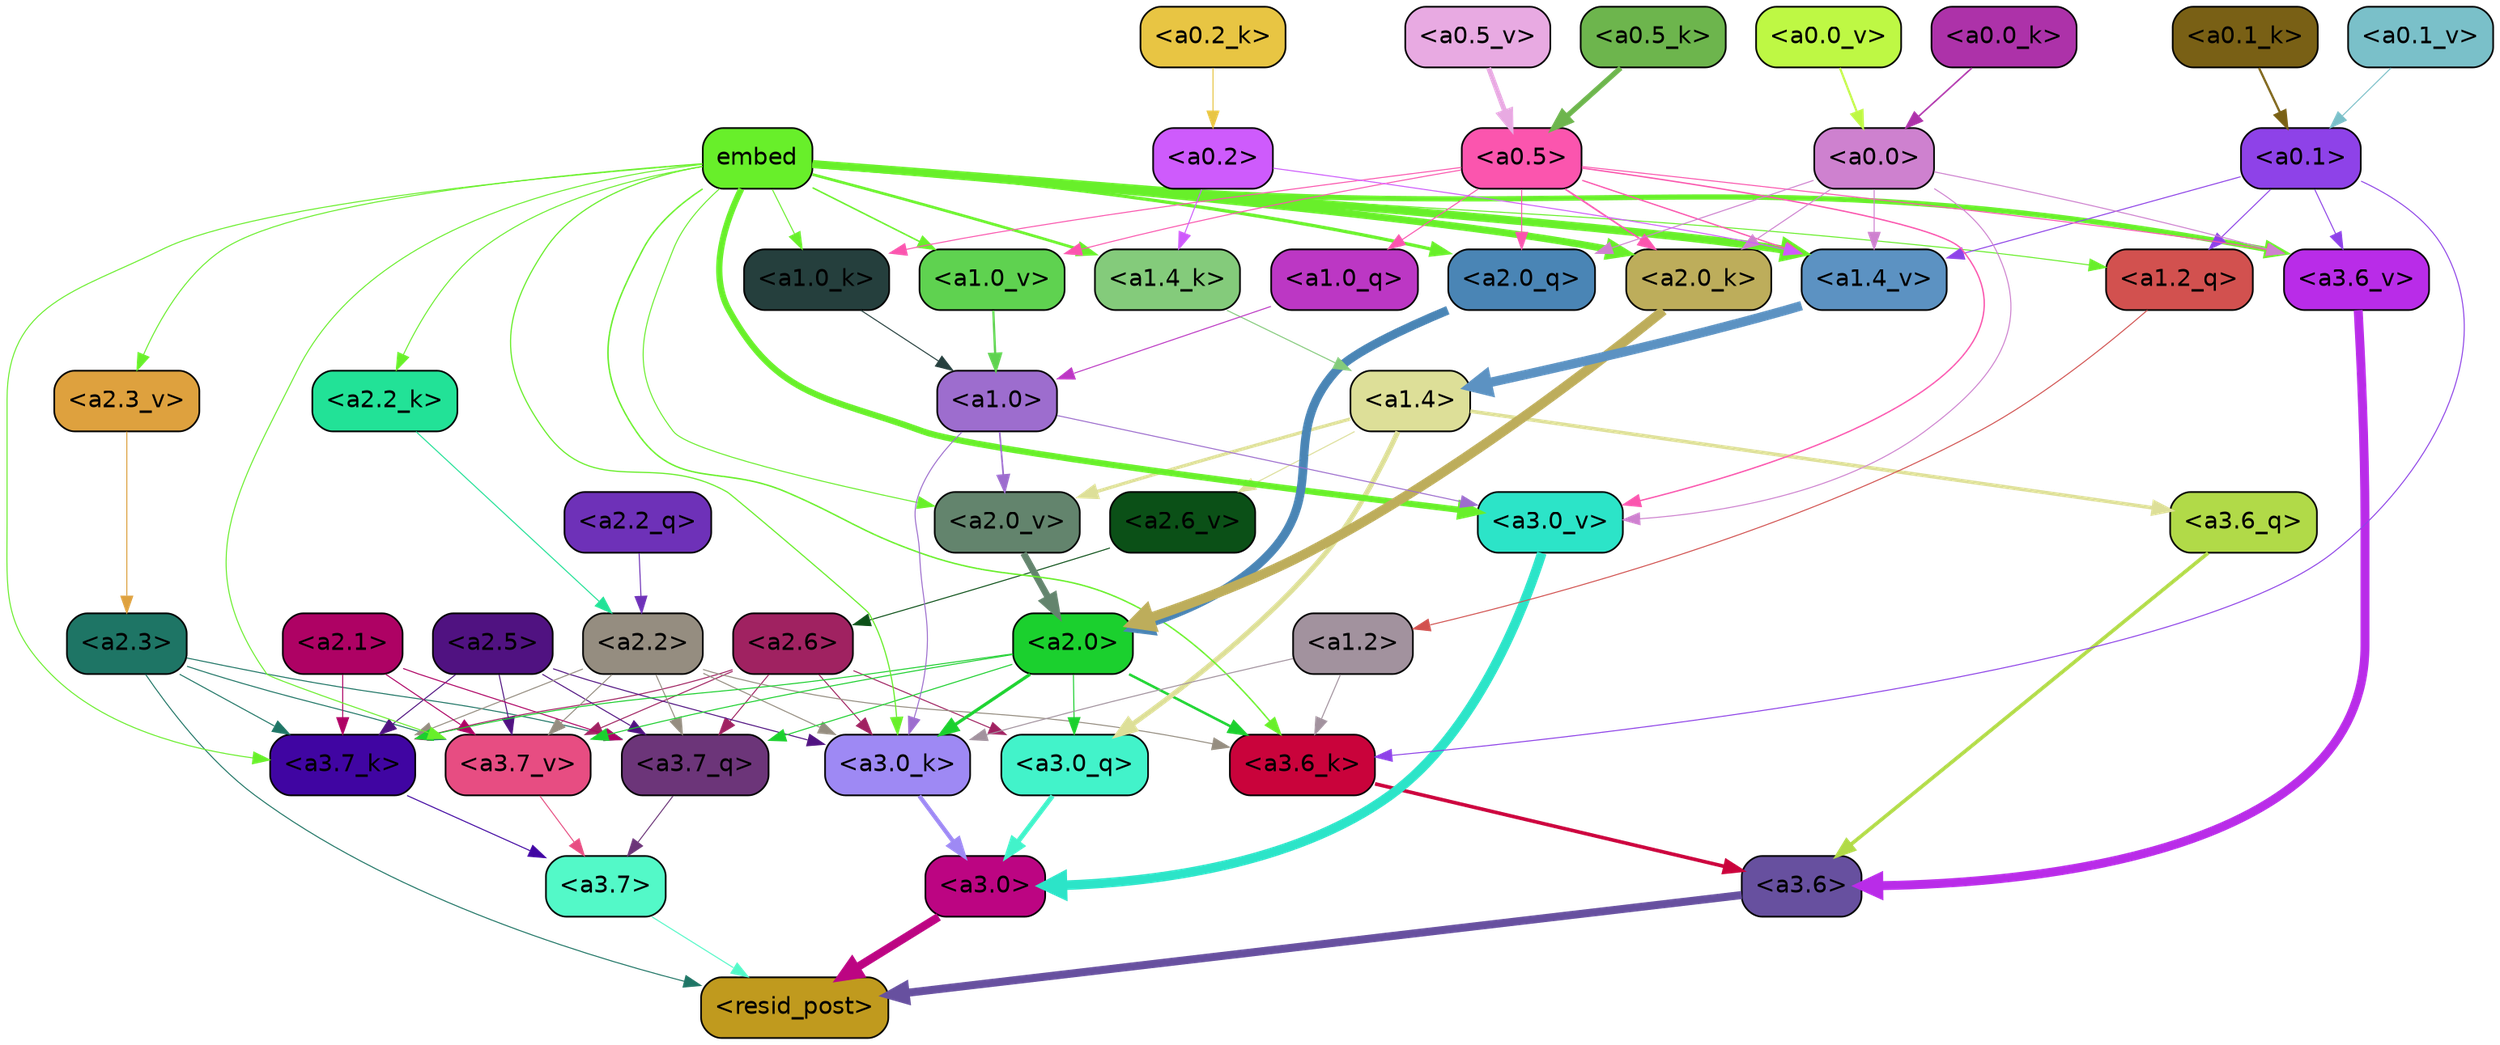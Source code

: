 strict digraph "" {
	graph [bgcolor=transparent,
		layout=dot,
		overlap=false,
		splines=true
	];
	"<a3.7>"	[color=black,
		fillcolor="#53f9c8",
		fontname=Helvetica,
		shape=box,
		style="filled, rounded"];
	"<resid_post>"	[color=black,
		fillcolor="#c09a1e",
		fontname=Helvetica,
		shape=box,
		style="filled, rounded"];
	"<a3.7>" -> "<resid_post>"	[color="#53f9c8",
		penwidth=0.6];
	"<a3.6>"	[color=black,
		fillcolor="#67509f",
		fontname=Helvetica,
		shape=box,
		style="filled, rounded"];
	"<a3.6>" -> "<resid_post>"	[color="#67509f",
		penwidth=4.7534414529800415];
	"<a3.0>"	[color=black,
		fillcolor="#bc0582",
		fontname=Helvetica,
		shape=box,
		style="filled, rounded"];
	"<a3.0>" -> "<resid_post>"	[color="#bc0582",
		penwidth=4.898576855659485];
	"<a2.3>"	[color=black,
		fillcolor="#1e7565",
		fontname=Helvetica,
		shape=box,
		style="filled, rounded"];
	"<a2.3>" -> "<resid_post>"	[color="#1e7565",
		penwidth=0.6];
	"<a3.7_q>"	[color=black,
		fillcolor="#6c3579",
		fontname=Helvetica,
		shape=box,
		style="filled, rounded"];
	"<a2.3>" -> "<a3.7_q>"	[color="#1e7565",
		penwidth=0.6];
	"<a3.7_k>"	[color=black,
		fillcolor="#4005a2",
		fontname=Helvetica,
		shape=box,
		style="filled, rounded"];
	"<a2.3>" -> "<a3.7_k>"	[color="#1e7565",
		penwidth=0.6];
	"<a3.7_v>"	[color=black,
		fillcolor="#e74d82",
		fontname=Helvetica,
		shape=box,
		style="filled, rounded"];
	"<a2.3>" -> "<a3.7_v>"	[color="#1e7565",
		penwidth=0.6];
	"<a3.7_q>" -> "<a3.7>"	[color="#6c3579",
		penwidth=0.6];
	"<a3.6_q>"	[color=black,
		fillcolor="#b1da48",
		fontname=Helvetica,
		shape=box,
		style="filled, rounded"];
	"<a3.6_q>" -> "<a3.6>"	[color="#b1da48",
		penwidth=2.160832464694977];
	"<a3.0_q>"	[color=black,
		fillcolor="#42f3ca",
		fontname=Helvetica,
		shape=box,
		style="filled, rounded"];
	"<a3.0_q>" -> "<a3.0>"	[color="#42f3ca",
		penwidth=2.870753765106201];
	"<a3.7_k>" -> "<a3.7>"	[color="#4005a2",
		penwidth=0.6];
	"<a3.6_k>"	[color=black,
		fillcolor="#c9033b",
		fontname=Helvetica,
		shape=box,
		style="filled, rounded"];
	"<a3.6_k>" -> "<a3.6>"	[color="#c9033b",
		penwidth=2.13908451795578];
	"<a3.0_k>"	[color=black,
		fillcolor="#9e89f4",
		fontname=Helvetica,
		shape=box,
		style="filled, rounded"];
	"<a3.0_k>" -> "<a3.0>"	[color="#9e89f4",
		penwidth=2.520303964614868];
	"<a3.7_v>" -> "<a3.7>"	[color="#e74d82",
		penwidth=0.6];
	"<a3.6_v>"	[color=black,
		fillcolor="#b92ce8",
		fontname=Helvetica,
		shape=box,
		style="filled, rounded"];
	"<a3.6_v>" -> "<a3.6>"	[color="#b92ce8",
		penwidth=5.297133803367615];
	"<a3.0_v>"	[color=black,
		fillcolor="#2ce4c8",
		fontname=Helvetica,
		shape=box,
		style="filled, rounded"];
	"<a3.0_v>" -> "<a3.0>"	[color="#2ce4c8",
		penwidth=5.680712580680847];
	"<a2.6>"	[color=black,
		fillcolor="#a02261",
		fontname=Helvetica,
		shape=box,
		style="filled, rounded"];
	"<a2.6>" -> "<a3.7_q>"	[color="#a02261",
		penwidth=0.6];
	"<a2.6>" -> "<a3.0_q>"	[color="#a02261",
		penwidth=0.6];
	"<a2.6>" -> "<a3.7_k>"	[color="#a02261",
		penwidth=0.6];
	"<a2.6>" -> "<a3.0_k>"	[color="#a02261",
		penwidth=0.6];
	"<a2.6>" -> "<a3.7_v>"	[color="#a02261",
		penwidth=0.6];
	"<a2.5>"	[color=black,
		fillcolor="#501281",
		fontname=Helvetica,
		shape=box,
		style="filled, rounded"];
	"<a2.5>" -> "<a3.7_q>"	[color="#501281",
		penwidth=0.6];
	"<a2.5>" -> "<a3.7_k>"	[color="#501281",
		penwidth=0.6];
	"<a2.5>" -> "<a3.0_k>"	[color="#501281",
		penwidth=0.6];
	"<a2.5>" -> "<a3.7_v>"	[color="#501281",
		penwidth=0.6];
	"<a2.2>"	[color=black,
		fillcolor="#958d80",
		fontname=Helvetica,
		shape=box,
		style="filled, rounded"];
	"<a2.2>" -> "<a3.7_q>"	[color="#958d80",
		penwidth=0.6];
	"<a2.2>" -> "<a3.7_k>"	[color="#958d80",
		penwidth=0.6];
	"<a2.2>" -> "<a3.6_k>"	[color="#958d80",
		penwidth=0.6];
	"<a2.2>" -> "<a3.0_k>"	[color="#958d80",
		penwidth=0.6];
	"<a2.2>" -> "<a3.7_v>"	[color="#958d80",
		penwidth=0.6];
	"<a2.1>"	[color=black,
		fillcolor="#ae0264",
		fontname=Helvetica,
		shape=box,
		style="filled, rounded"];
	"<a2.1>" -> "<a3.7_q>"	[color="#ae0264",
		penwidth=0.6];
	"<a2.1>" -> "<a3.7_k>"	[color="#ae0264",
		penwidth=0.6];
	"<a2.1>" -> "<a3.7_v>"	[color="#ae0264",
		penwidth=0.6];
	"<a2.0>"	[color=black,
		fillcolor="#1bd02e",
		fontname=Helvetica,
		shape=box,
		style="filled, rounded"];
	"<a2.0>" -> "<a3.7_q>"	[color="#1bd02e",
		penwidth=0.6];
	"<a2.0>" -> "<a3.0_q>"	[color="#1bd02e",
		penwidth=0.6];
	"<a2.0>" -> "<a3.7_k>"	[color="#1bd02e",
		penwidth=0.6];
	"<a2.0>" -> "<a3.6_k>"	[color="#1bd02e",
		penwidth=1.4784413101151586];
	"<a2.0>" -> "<a3.0_k>"	[color="#1bd02e",
		penwidth=1.8858084231615067];
	"<a2.0>" -> "<a3.7_v>"	[color="#1bd02e",
		penwidth=0.6];
	"<a1.4>"	[color=black,
		fillcolor="#dddf98",
		fontname=Helvetica,
		shape=box,
		style="filled, rounded"];
	"<a1.4>" -> "<a3.6_q>"	[color="#dddf98",
		penwidth=2.149975523352623];
	"<a1.4>" -> "<a3.0_q>"	[color="#dddf98",
		penwidth=3.0018038749694824];
	"<a2.6_v>"	[color=black,
		fillcolor="#0b5017",
		fontname=Helvetica,
		shape=box,
		style="filled, rounded"];
	"<a1.4>" -> "<a2.6_v>"	[color="#dddf98",
		penwidth=0.6];
	"<a2.0_v>"	[color=black,
		fillcolor="#63846d",
		fontname=Helvetica,
		shape=box,
		style="filled, rounded"];
	"<a1.4>" -> "<a2.0_v>"	[color="#dddf98",
		penwidth=1.925402581691742];
	embed	[color=black,
		fillcolor="#68ef2a",
		fontname=Helvetica,
		shape=box,
		style="filled, rounded"];
	embed -> "<a3.7_k>"	[color="#68ef2a",
		penwidth=0.6];
	embed -> "<a3.6_k>"	[color="#68ef2a",
		penwidth=0.8552796393632889];
	embed -> "<a3.0_k>"	[color="#68ef2a",
		penwidth=0.691851794719696];
	embed -> "<a3.7_v>"	[color="#68ef2a",
		penwidth=0.6];
	embed -> "<a3.6_v>"	[color="#68ef2a",
		penwidth=3.067279100418091];
	embed -> "<a3.0_v>"	[color="#68ef2a",
		penwidth=3.6927278637886047];
	"<a2.0_q>"	[color=black,
		fillcolor="#4a85b5",
		fontname=Helvetica,
		shape=box,
		style="filled, rounded"];
	embed -> "<a2.0_q>"	[color="#68ef2a",
		penwidth=1.944248914718628];
	"<a2.2_k>"	[color=black,
		fillcolor="#22e297",
		fontname=Helvetica,
		shape=box,
		style="filled, rounded"];
	embed -> "<a2.2_k>"	[color="#68ef2a",
		penwidth=0.6];
	"<a2.0_k>"	[color=black,
		fillcolor="#bdad5b",
		fontname=Helvetica,
		shape=box,
		style="filled, rounded"];
	embed -> "<a2.0_k>"	[color="#68ef2a",
		penwidth=4.198909968137741];
	"<a2.3_v>"	[color=black,
		fillcolor="#dea13e",
		fontname=Helvetica,
		shape=box,
		style="filled, rounded"];
	embed -> "<a2.3_v>"	[color="#68ef2a",
		penwidth=0.6];
	embed -> "<a2.0_v>"	[color="#68ef2a",
		penwidth=0.6];
	"<a1.2_q>"	[color=black,
		fillcolor="#d2514f",
		fontname=Helvetica,
		shape=box,
		style="filled, rounded"];
	embed -> "<a1.2_q>"	[color="#68ef2a",
		penwidth=0.6];
	"<a1.4_k>"	[color=black,
		fillcolor="#84cb7b",
		fontname=Helvetica,
		shape=box,
		style="filled, rounded"];
	embed -> "<a1.4_k>"	[color="#68ef2a",
		penwidth=1.6299549341201782];
	"<a1.0_k>"	[color=black,
		fillcolor="#253f3d",
		fontname=Helvetica,
		shape=box,
		style="filled, rounded"];
	embed -> "<a1.0_k>"	[color="#68ef2a",
		penwidth=0.6];
	"<a1.4_v>"	[color=black,
		fillcolor="#5c92c2",
		fontname=Helvetica,
		shape=box,
		style="filled, rounded"];
	embed -> "<a1.4_v>"	[color="#68ef2a",
		penwidth=4.780120432376862];
	"<a1.0_v>"	[color=black,
		fillcolor="#5fd250",
		fontname=Helvetica,
		shape=box,
		style="filled, rounded"];
	embed -> "<a1.0_v>"	[color="#68ef2a",
		penwidth=0.8886437299661338];
	"<a1.2>"	[color=black,
		fillcolor="#a2929e",
		fontname=Helvetica,
		shape=box,
		style="filled, rounded"];
	"<a1.2>" -> "<a3.6_k>"	[color="#a2929e",
		penwidth=0.6];
	"<a1.2>" -> "<a3.0_k>"	[color="#a2929e",
		penwidth=0.6];
	"<a0.1>"	[color=black,
		fillcolor="#8e42e8",
		fontname=Helvetica,
		shape=box,
		style="filled, rounded"];
	"<a0.1>" -> "<a3.6_k>"	[color="#8e42e8",
		penwidth=0.6];
	"<a0.1>" -> "<a3.6_v>"	[color="#8e42e8",
		penwidth=0.6];
	"<a0.1>" -> "<a1.2_q>"	[color="#8e42e8",
		penwidth=0.6];
	"<a0.1>" -> "<a1.4_v>"	[color="#8e42e8",
		penwidth=0.6];
	"<a1.0>"	[color=black,
		fillcolor="#9d6dce",
		fontname=Helvetica,
		shape=box,
		style="filled, rounded"];
	"<a1.0>" -> "<a3.0_k>"	[color="#9d6dce",
		penwidth=0.6];
	"<a1.0>" -> "<a3.0_v>"	[color="#9d6dce",
		penwidth=0.6];
	"<a1.0>" -> "<a2.0_v>"	[color="#9d6dce",
		penwidth=0.9920598268508911];
	"<a0.5>"	[color=black,
		fillcolor="#fb55ae",
		fontname=Helvetica,
		shape=box,
		style="filled, rounded"];
	"<a0.5>" -> "<a3.6_v>"	[color="#fb55ae",
		penwidth=0.6];
	"<a0.5>" -> "<a3.0_v>"	[color="#fb55ae",
		penwidth=0.8028683364391327];
	"<a0.5>" -> "<a2.0_q>"	[color="#fb55ae",
		penwidth=0.6];
	"<a0.5>" -> "<a2.0_k>"	[color="#fb55ae",
		penwidth=0.9883035719394684];
	"<a1.0_q>"	[color=black,
		fillcolor="#bc37c4",
		fontname=Helvetica,
		shape=box,
		style="filled, rounded"];
	"<a0.5>" -> "<a1.0_q>"	[color="#fb55ae",
		penwidth=0.6];
	"<a0.5>" -> "<a1.0_k>"	[color="#fb55ae",
		penwidth=0.6];
	"<a0.5>" -> "<a1.4_v>"	[color="#fb55ae",
		penwidth=0.7686666250228882];
	"<a0.5>" -> "<a1.0_v>"	[color="#fb55ae",
		penwidth=0.6];
	"<a0.0>"	[color=black,
		fillcolor="#ce81cf",
		fontname=Helvetica,
		shape=box,
		style="filled, rounded"];
	"<a0.0>" -> "<a3.6_v>"	[color="#ce81cf",
		penwidth=0.6];
	"<a0.0>" -> "<a3.0_v>"	[color="#ce81cf",
		penwidth=0.6];
	"<a0.0>" -> "<a2.0_q>"	[color="#ce81cf",
		penwidth=0.6];
	"<a0.0>" -> "<a2.0_k>"	[color="#ce81cf",
		penwidth=0.6];
	"<a0.0>" -> "<a1.4_v>"	[color="#ce81cf",
		penwidth=0.6];
	"<a2.2_q>"	[color=black,
		fillcolor="#6e31b8",
		fontname=Helvetica,
		shape=box,
		style="filled, rounded"];
	"<a2.2_q>" -> "<a2.2>"	[color="#6e31b8",
		penwidth=0.6];
	"<a2.0_q>" -> "<a2.0>"	[color="#4a85b5",
		penwidth=5.1847569942474365];
	"<a2.2_k>" -> "<a2.2>"	[color="#22e297",
		penwidth=0.6149471998214722];
	"<a2.0_k>" -> "<a2.0>"	[color="#bdad5b",
		penwidth=5.773491740226746];
	"<a2.6_v>" -> "<a2.6>"	[color="#0b5017",
		penwidth=0.6];
	"<a2.3_v>" -> "<a2.3>"	[color="#dea13e",
		penwidth=0.6];
	"<a2.0_v>" -> "<a2.0>"	[color="#63846d",
		penwidth=3.9731863737106323];
	"<a1.2_q>" -> "<a1.2>"	[color="#d2514f",
		penwidth=0.6];
	"<a1.0_q>" -> "<a1.0>"	[color="#bc37c4",
		penwidth=0.6];
	"<a1.4_k>" -> "<a1.4>"	[color="#84cb7b",
		penwidth=0.6];
	"<a1.0_k>" -> "<a1.0>"	[color="#253f3d",
		penwidth=0.6];
	"<a1.4_v>" -> "<a1.4>"	[color="#5c92c2",
		penwidth=5.565408229827881];
	"<a1.0_v>" -> "<a1.0>"	[color="#5fd250",
		penwidth=1.3358666002750397];
	"<a0.2>"	[color=black,
		fillcolor="#ce5bfc",
		fontname=Helvetica,
		shape=box,
		style="filled, rounded"];
	"<a0.2>" -> "<a1.4_k>"	[color="#ce5bfc",
		penwidth=0.6];
	"<a0.2>" -> "<a1.4_v>"	[color="#ce5bfc",
		penwidth=0.6];
	"<a0.5_k>"	[color=black,
		fillcolor="#6db54d",
		fontname=Helvetica,
		shape=box,
		style="filled, rounded"];
	"<a0.5_k>" -> "<a0.5>"	[color="#6db54d",
		penwidth=3.105746805667877];
	"<a0.2_k>"	[color=black,
		fillcolor="#e8c543",
		fontname=Helvetica,
		shape=box,
		style="filled, rounded"];
	"<a0.2_k>" -> "<a0.2>"	[color="#e8c543",
		penwidth=0.6];
	"<a0.1_k>"	[color=black,
		fillcolor="#796015",
		fontname=Helvetica,
		shape=box,
		style="filled, rounded"];
	"<a0.1_k>" -> "<a0.1>"	[color="#796015",
		penwidth=1.2916463017463684];
	"<a0.0_k>"	[color=black,
		fillcolor="#ad32a9",
		fontname=Helvetica,
		shape=box,
		style="filled, rounded"];
	"<a0.0_k>" -> "<a0.0>"	[color="#ad32a9",
		penwidth=0.9117016792297363];
	"<a0.5_v>"	[color=black,
		fillcolor="#e8aae2",
		fontname=Helvetica,
		shape=box,
		style="filled, rounded"];
	"<a0.5_v>" -> "<a0.5>"	[color="#e8aae2",
		penwidth=2.9294926524162292];
	"<a0.1_v>"	[color=black,
		fillcolor="#7ac0c9",
		fontname=Helvetica,
		shape=box,
		style="filled, rounded"];
	"<a0.1_v>" -> "<a0.1>"	[color="#7ac0c9",
		penwidth=0.6];
	"<a0.0_v>"	[color=black,
		fillcolor="#bef844",
		fontname=Helvetica,
		shape=box,
		style="filled, rounded"];
	"<a0.0_v>" -> "<a0.0>"	[color="#bef844",
		penwidth=1.2382320165634155];
}
